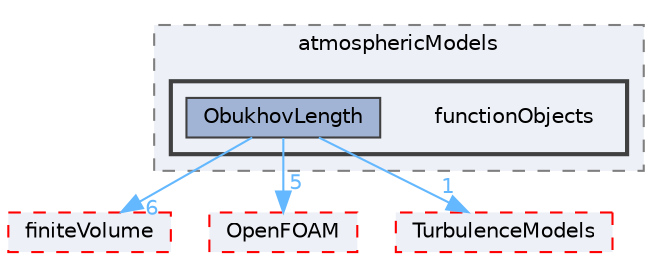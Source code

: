 digraph "src/atmosphericModels/functionObjects"
{
 // LATEX_PDF_SIZE
  bgcolor="transparent";
  edge [fontname=Helvetica,fontsize=10,labelfontname=Helvetica,labelfontsize=10];
  node [fontname=Helvetica,fontsize=10,shape=box,height=0.2,width=0.4];
  compound=true
  subgraph clusterdir_4a9baf6983ec67b07e9d3659c95a5fa6 {
    graph [ bgcolor="#edf0f7", pencolor="grey50", label="atmosphericModels", fontname=Helvetica,fontsize=10 style="filled,dashed", URL="dir_4a9baf6983ec67b07e9d3659c95a5fa6.html",tooltip=""]
  subgraph clusterdir_8f37a49832bf207d6d078450f0d3d4fd {
    graph [ bgcolor="#edf0f7", pencolor="grey25", label="", fontname=Helvetica,fontsize=10 style="filled,bold", URL="dir_8f37a49832bf207d6d078450f0d3d4fd.html",tooltip=""]
    dir_8f37a49832bf207d6d078450f0d3d4fd [shape=plaintext, label="functionObjects"];
  dir_f1da144be68b6e1358293ea0d1627702 [label="ObukhovLength", fillcolor="#a2b4d6", color="grey25", style="filled", URL="dir_f1da144be68b6e1358293ea0d1627702.html",tooltip=""];
  }
  }
  dir_9bd15774b555cf7259a6fa18f99fe99b [label="finiteVolume", fillcolor="#edf0f7", color="red", style="filled,dashed", URL="dir_9bd15774b555cf7259a6fa18f99fe99b.html",tooltip=""];
  dir_c5473ff19b20e6ec4dfe5c310b3778a8 [label="OpenFOAM", fillcolor="#edf0f7", color="red", style="filled,dashed", URL="dir_c5473ff19b20e6ec4dfe5c310b3778a8.html",tooltip=""];
  dir_1eda626aeac0f0ad2848c36acaa5d501 [label="TurbulenceModels", fillcolor="#edf0f7", color="red", style="filled,dashed", URL="dir_1eda626aeac0f0ad2848c36acaa5d501.html",tooltip=""];
  dir_f1da144be68b6e1358293ea0d1627702->dir_1eda626aeac0f0ad2848c36acaa5d501 [headlabel="1", labeldistance=1.5 headhref="dir_002677_004143.html" href="dir_002677_004143.html" color="steelblue1" fontcolor="steelblue1"];
  dir_f1da144be68b6e1358293ea0d1627702->dir_9bd15774b555cf7259a6fa18f99fe99b [headlabel="6", labeldistance=1.5 headhref="dir_002677_001387.html" href="dir_002677_001387.html" color="steelblue1" fontcolor="steelblue1"];
  dir_f1da144be68b6e1358293ea0d1627702->dir_c5473ff19b20e6ec4dfe5c310b3778a8 [headlabel="5", labeldistance=1.5 headhref="dir_002677_002695.html" href="dir_002677_002695.html" color="steelblue1" fontcolor="steelblue1"];
}
